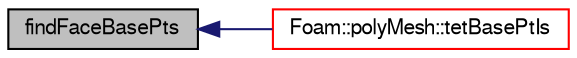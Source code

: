 digraph "findFaceBasePts"
{
  bgcolor="transparent";
  edge [fontname="FreeSans",fontsize="10",labelfontname="FreeSans",labelfontsize="10"];
  node [fontname="FreeSans",fontsize="10",shape=record];
  rankdir="LR";
  Node1 [label="findFaceBasePts",height=0.2,width=0.4,color="black", fillcolor="grey75", style="filled" fontcolor="black"];
  Node1 -> Node2 [dir="back",color="midnightblue",fontsize="10",style="solid",fontname="FreeSans"];
  Node2 [label="Foam::polyMesh::tetBasePtIs",height=0.2,width=0.4,color="red",URL="$a01861.html#af5d47c5deccb842cb4b331facc1aa22a",tooltip="Return the tetBasePtIs. "];
}
